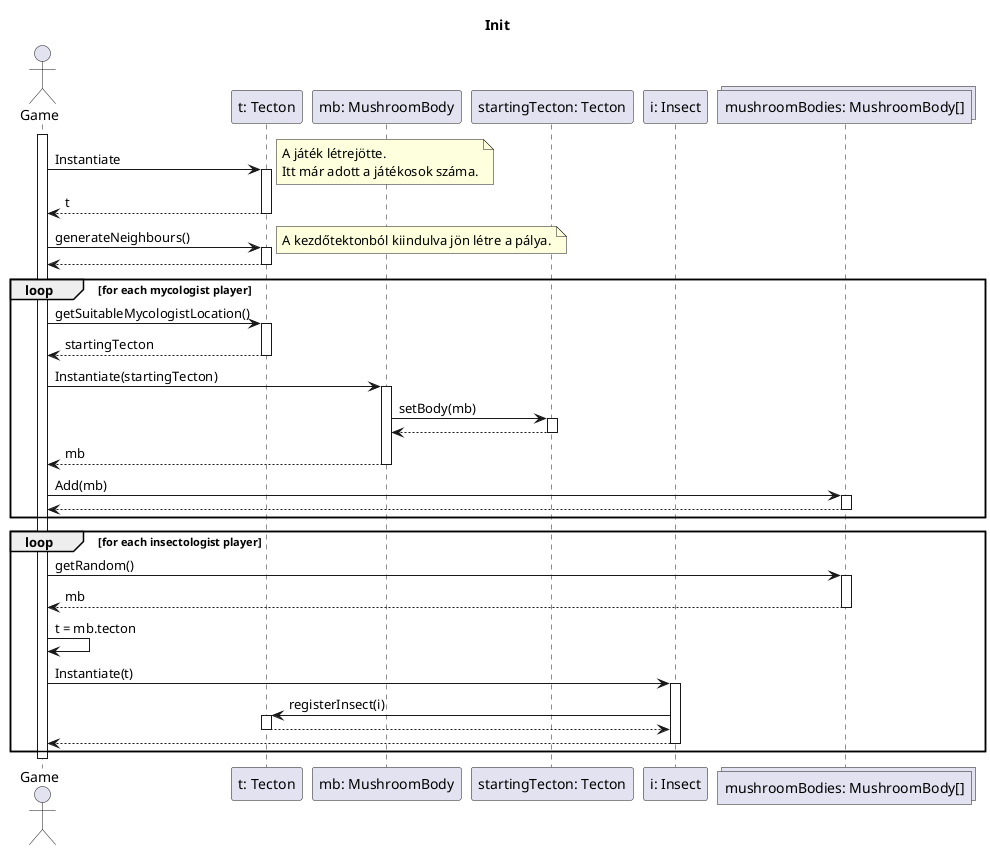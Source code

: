 @startuml init

title Init

actor "Game" as g
participant "t: Tecton" as t
participant "mb: MushroomBody" as mb
participant "startingTecton: Tecton" as st
participant "i: Insect" as i
collections "mushroomBodies: MushroomBody[]" as mbs

activate g

g -> t: Instantiate
note right: A játék létrejötte.\nItt már adott a játékosok száma.
activate t

g <-- t: t
deactivate t

g -> t: generateNeighbours()
note right: A kezdőtektonból kiindulva jön létre a pálya.
activate t

g <-- t
deactivate t

loop for each mycologist player
	g -> t: getSuitableMycologistLocation()

	activate t

	g <-- t: startingTecton
	deactivate t

	g -> mb: Instantiate(startingTecton)
	activate mb

	mb -> st: setBody(mb)
	activate st

	mb <-- st
	deactivate st

	g <-- mb: mb
	deactivate mb

	g -> mbs: Add(mb)
	activate mbs

	g <-- mbs
	deactivate mbs
end

loop for each insectologist player
	g -> mbs: getRandom()
	activate mbs

	g <-- mbs: mb
	deactivate mbs

	g -> g: t = mb.tecton

	g -> i: Instantiate(t)
	activate i

	i -> t: registerInsect(i)
	activate t
	
	i <-- t
	deactivate t

	g <-- i
	deactivate i
end

deactivate g
@enduml